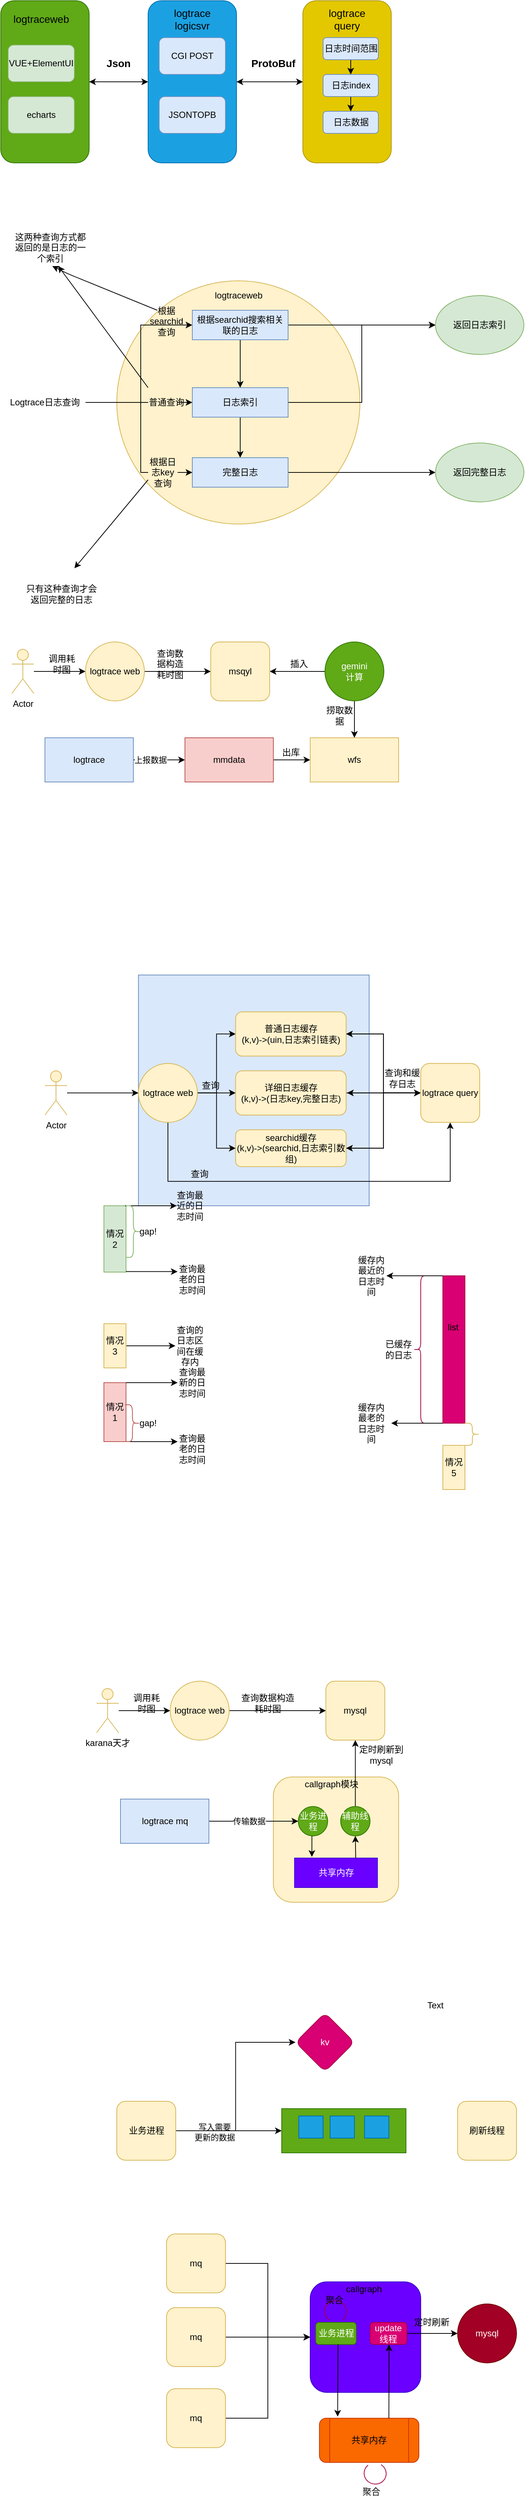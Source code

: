 <mxfile version="14.9.4" type="github">
  <diagram id="kZeHxRit4yLpcE9CeEfN" name="Page-1">
    <mxGraphModel dx="1109" dy="598" grid="1" gridSize="10" guides="1" tooltips="1" connect="1" arrows="1" fold="1" page="1" pageScale="1" pageWidth="3300" pageHeight="4681" math="0" shadow="0">
      <root>
        <mxCell id="0" />
        <mxCell id="1" parent="0" />
        <mxCell id="YpFx3Wl4ijLkh08jpPSe-230" value="" style="ellipse;whiteSpace=wrap;html=1;aspect=fixed;rounded=1;shadow=0;strokeColor=#d6b656;strokeWidth=1;fillColor=#fff2cc;" vertex="1" parent="1">
          <mxGeometry x="247.5" y="390" width="330" height="330" as="geometry" />
        </mxCell>
        <mxCell id="YpFx3Wl4ijLkh08jpPSe-178" value="" style="whiteSpace=wrap;html=1;aspect=fixed;rounded=1;shadow=0;strokeColor=#d6b656;strokeWidth=1;fillColor=#fff2cc;" vertex="1" parent="1">
          <mxGeometry x="460" y="2420" width="170" height="170" as="geometry" />
        </mxCell>
        <mxCell id="YpFx3Wl4ijLkh08jpPSe-187" style="edgeStyle=orthogonalEdgeStyle;rounded=0;orthogonalLoop=1;jettySize=auto;html=1;" edge="1" parent="1" source="YpFx3Wl4ijLkh08jpPSe-177" target="YpFx3Wl4ijLkh08jpPSe-169">
          <mxGeometry relative="1" as="geometry" />
        </mxCell>
        <mxCell id="YpFx3Wl4ijLkh08jpPSe-177" value="辅助线程" style="ellipse;whiteSpace=wrap;html=1;aspect=fixed;rounded=1;shadow=0;strokeColor=#2D7600;strokeWidth=1;fillColor=#60a917;fontColor=#ffffff;" vertex="1" parent="1">
          <mxGeometry x="551.25" y="2460" width="40" height="40" as="geometry" />
        </mxCell>
        <mxCell id="YpFx3Wl4ijLkh08jpPSe-179" value="共享内存" style="rounded=0;whiteSpace=wrap;html=1;shadow=0;strokeColor=#3700CC;strokeWidth=1;fillColor=#6a00ff;fontColor=#ffffff;" vertex="1" parent="1">
          <mxGeometry x="488.75" y="2530" width="112.5" height="40" as="geometry" />
        </mxCell>
        <mxCell id="YpFx3Wl4ijLkh08jpPSe-181" value="callgraph模块" style="text;html=1;strokeColor=none;fillColor=none;align=center;verticalAlign=middle;whiteSpace=wrap;rounded=0;shadow=0;" vertex="1" parent="1">
          <mxGeometry x="493.75" y="2420" width="90" height="20" as="geometry" />
        </mxCell>
        <mxCell id="YpFx3Wl4ijLkh08jpPSe-184" style="edgeStyle=orthogonalEdgeStyle;rounded=0;orthogonalLoop=1;jettySize=auto;html=1;exitX=0.5;exitY=1;exitDx=0;exitDy=0;entryX=0.209;entryY=-0.04;entryDx=0;entryDy=0;entryPerimeter=0;" edge="1" parent="1" source="YpFx3Wl4ijLkh08jpPSe-183" target="YpFx3Wl4ijLkh08jpPSe-179">
          <mxGeometry relative="1" as="geometry" />
        </mxCell>
        <mxCell id="YpFx3Wl4ijLkh08jpPSe-183" value="业务进程" style="ellipse;whiteSpace=wrap;html=1;aspect=fixed;rounded=1;shadow=0;strokeColor=#2D7600;strokeWidth=1;fillColor=#60a917;fontColor=#ffffff;" vertex="1" parent="1">
          <mxGeometry x="493.75" y="2460" width="40" height="40" as="geometry" />
        </mxCell>
        <mxCell id="YpFx3Wl4ijLkh08jpPSe-186" value="" style="endArrow=classic;html=1;entryX=0.5;entryY=1;entryDx=0;entryDy=0;" edge="1" parent="1" target="YpFx3Wl4ijLkh08jpPSe-177">
          <mxGeometry width="50" height="50" relative="1" as="geometry">
            <mxPoint x="571.75" y="2530" as="sourcePoint" />
            <mxPoint x="593.75" y="2500" as="targetPoint" />
          </mxGeometry>
        </mxCell>
        <mxCell id="YpFx3Wl4ijLkh08jpPSe-23" style="edgeStyle=orthogonalEdgeStyle;rounded=0;orthogonalLoop=1;jettySize=auto;html=1;" edge="1" parent="1" source="YpFx3Wl4ijLkh08jpPSe-3" target="YpFx3Wl4ijLkh08jpPSe-4">
          <mxGeometry relative="1" as="geometry" />
        </mxCell>
        <mxCell id="YpFx3Wl4ijLkh08jpPSe-3" value="" style="rounded=1;whiteSpace=wrap;html=1;fillColor=#60a917;strokeColor=#2D7600;fontColor=#ffffff;" vertex="1" parent="1">
          <mxGeometry x="90" y="10" width="120" height="220" as="geometry" />
        </mxCell>
        <mxCell id="YpFx3Wl4ijLkh08jpPSe-24" style="edgeStyle=orthogonalEdgeStyle;rounded=0;orthogonalLoop=1;jettySize=auto;html=1;" edge="1" parent="1" source="YpFx3Wl4ijLkh08jpPSe-4" target="YpFx3Wl4ijLkh08jpPSe-5">
          <mxGeometry relative="1" as="geometry" />
        </mxCell>
        <mxCell id="YpFx3Wl4ijLkh08jpPSe-26" style="edgeStyle=orthogonalEdgeStyle;rounded=0;orthogonalLoop=1;jettySize=auto;html=1;entryX=1;entryY=0.5;entryDx=0;entryDy=0;" edge="1" parent="1" source="YpFx3Wl4ijLkh08jpPSe-4" target="YpFx3Wl4ijLkh08jpPSe-3">
          <mxGeometry relative="1" as="geometry" />
        </mxCell>
        <mxCell id="YpFx3Wl4ijLkh08jpPSe-4" value="" style="rounded=1;whiteSpace=wrap;html=1;fillColor=#1ba1e2;strokeColor=#006EAF;fontColor=#ffffff;" vertex="1" parent="1">
          <mxGeometry x="290" y="10" width="120" height="220" as="geometry" />
        </mxCell>
        <mxCell id="YpFx3Wl4ijLkh08jpPSe-25" style="edgeStyle=orthogonalEdgeStyle;rounded=0;orthogonalLoop=1;jettySize=auto;html=1;entryX=1;entryY=0.5;entryDx=0;entryDy=0;" edge="1" parent="1" source="YpFx3Wl4ijLkh08jpPSe-5" target="YpFx3Wl4ijLkh08jpPSe-4">
          <mxGeometry relative="1" as="geometry" />
        </mxCell>
        <mxCell id="YpFx3Wl4ijLkh08jpPSe-5" value="" style="rounded=1;whiteSpace=wrap;html=1;fillColor=#e3c800;strokeColor=#B09500;fontColor=#000000;" vertex="1" parent="1">
          <mxGeometry x="500" y="10" width="120" height="220" as="geometry" />
        </mxCell>
        <mxCell id="YpFx3Wl4ijLkh08jpPSe-6" value="&lt;font style=&quot;font-size: 14px&quot;&gt;logtraceweb&lt;/font&gt;" style="text;html=1;strokeColor=none;fillColor=none;align=center;verticalAlign=middle;whiteSpace=wrap;rounded=0;" vertex="1" parent="1">
          <mxGeometry x="105" y="20" width="80" height="30" as="geometry" />
        </mxCell>
        <mxCell id="YpFx3Wl4ijLkh08jpPSe-7" value="VUE+ElementUI" style="rounded=1;whiteSpace=wrap;html=1;fillColor=#d5e8d4;strokeColor=#82b366;" vertex="1" parent="1">
          <mxGeometry x="100" y="70" width="90" height="50" as="geometry" />
        </mxCell>
        <mxCell id="YpFx3Wl4ijLkh08jpPSe-9" value="echarts" style="rounded=1;whiteSpace=wrap;html=1;fillColor=#d5e8d4;strokeColor=#82b366;" vertex="1" parent="1">
          <mxGeometry x="100" y="140" width="90" height="50" as="geometry" />
        </mxCell>
        <mxCell id="YpFx3Wl4ijLkh08jpPSe-10" value="&lt;font style=&quot;font-size: 14px&quot;&gt;logtrace logicsvr&lt;/font&gt;" style="text;html=1;strokeColor=none;fillColor=none;align=center;verticalAlign=middle;whiteSpace=wrap;rounded=0;" vertex="1" parent="1">
          <mxGeometry x="305" y="20" width="90" height="30" as="geometry" />
        </mxCell>
        <mxCell id="YpFx3Wl4ijLkh08jpPSe-12" value="CGI POST" style="rounded=1;whiteSpace=wrap;html=1;fillColor=#dae8fc;strokeColor=#6c8ebf;" vertex="1" parent="1">
          <mxGeometry x="305" y="60" width="90" height="50" as="geometry" />
        </mxCell>
        <mxCell id="YpFx3Wl4ijLkh08jpPSe-13" value="JSONTOPB" style="rounded=1;whiteSpace=wrap;html=1;fillColor=#dae8fc;strokeColor=#6c8ebf;" vertex="1" parent="1">
          <mxGeometry x="305" y="140" width="90" height="50" as="geometry" />
        </mxCell>
        <mxCell id="YpFx3Wl4ijLkh08jpPSe-15" value="&lt;font style=&quot;font-size: 14px&quot;&gt;&lt;b&gt;Json&lt;/b&gt;&lt;/font&gt;" style="text;html=1;strokeColor=none;fillColor=none;align=center;verticalAlign=middle;whiteSpace=wrap;rounded=0;" vertex="1" parent="1">
          <mxGeometry x="230" y="85" width="40" height="20" as="geometry" />
        </mxCell>
        <mxCell id="YpFx3Wl4ijLkh08jpPSe-18" value="日志数据" style="rounded=1;whiteSpace=wrap;html=1;fillColor=#dae8fc;strokeColor=#6c8ebf;" vertex="1" parent="1">
          <mxGeometry x="527.5" y="160" width="75" height="30" as="geometry" />
        </mxCell>
        <mxCell id="YpFx3Wl4ijLkh08jpPSe-20" value="&lt;font style=&quot;font-size: 14px&quot;&gt;logtrace query&lt;/font&gt;" style="text;html=1;strokeColor=none;fillColor=none;align=center;verticalAlign=middle;whiteSpace=wrap;rounded=0;" vertex="1" parent="1">
          <mxGeometry x="515" y="20" width="90" height="30" as="geometry" />
        </mxCell>
        <mxCell id="YpFx3Wl4ijLkh08jpPSe-21" value="&lt;font style=&quot;font-size: 14px&quot;&gt;&lt;b&gt;ProtoBuf&lt;/b&gt;&lt;/font&gt;" style="text;html=1;strokeColor=none;fillColor=none;align=center;verticalAlign=middle;whiteSpace=wrap;rounded=0;" vertex="1" parent="1">
          <mxGeometry x="440" y="85" width="40" height="20" as="geometry" />
        </mxCell>
        <mxCell id="YpFx3Wl4ijLkh08jpPSe-30" style="edgeStyle=orthogonalEdgeStyle;rounded=0;orthogonalLoop=1;jettySize=auto;html=1;exitX=0.5;exitY=1;exitDx=0;exitDy=0;entryX=0.5;entryY=0;entryDx=0;entryDy=0;" edge="1" parent="1" source="YpFx3Wl4ijLkh08jpPSe-27" target="YpFx3Wl4ijLkh08jpPSe-18">
          <mxGeometry relative="1" as="geometry" />
        </mxCell>
        <mxCell id="YpFx3Wl4ijLkh08jpPSe-27" value="日志index" style="rounded=1;whiteSpace=wrap;html=1;fillColor=#dae8fc;strokeColor=#6c8ebf;" vertex="1" parent="1">
          <mxGeometry x="527.5" y="110" width="75" height="30" as="geometry" />
        </mxCell>
        <mxCell id="YpFx3Wl4ijLkh08jpPSe-29" style="edgeStyle=orthogonalEdgeStyle;rounded=0;orthogonalLoop=1;jettySize=auto;html=1;exitX=0.5;exitY=1;exitDx=0;exitDy=0;entryX=0.5;entryY=0;entryDx=0;entryDy=0;" edge="1" parent="1" source="YpFx3Wl4ijLkh08jpPSe-28" target="YpFx3Wl4ijLkh08jpPSe-27">
          <mxGeometry relative="1" as="geometry" />
        </mxCell>
        <mxCell id="YpFx3Wl4ijLkh08jpPSe-28" value="日志时间范围" style="rounded=1;whiteSpace=wrap;html=1;fillColor=#dae8fc;strokeColor=#6c8ebf;" vertex="1" parent="1">
          <mxGeometry x="527.5" y="60" width="75" height="30" as="geometry" />
        </mxCell>
        <mxCell id="YpFx3Wl4ijLkh08jpPSe-37" style="edgeStyle=orthogonalEdgeStyle;rounded=0;orthogonalLoop=1;jettySize=auto;html=1;entryX=0;entryY=0.5;entryDx=0;entryDy=0;startArrow=none;" edge="1" parent="1" source="YpFx3Wl4ijLkh08jpPSe-50" target="YpFx3Wl4ijLkh08jpPSe-33">
          <mxGeometry relative="1" as="geometry" />
        </mxCell>
        <mxCell id="YpFx3Wl4ijLkh08jpPSe-38" style="edgeStyle=orthogonalEdgeStyle;rounded=0;orthogonalLoop=1;jettySize=auto;html=1;entryX=0;entryY=0.5;entryDx=0;entryDy=0;" edge="1" parent="1" source="YpFx3Wl4ijLkh08jpPSe-32" target="YpFx3Wl4ijLkh08jpPSe-35">
          <mxGeometry relative="1" as="geometry">
            <Array as="points">
              <mxPoint x="280" y="555" />
              <mxPoint x="280" y="450" />
            </Array>
          </mxGeometry>
        </mxCell>
        <mxCell id="YpFx3Wl4ijLkh08jpPSe-54" style="edgeStyle=orthogonalEdgeStyle;rounded=0;orthogonalLoop=1;jettySize=auto;html=1;entryX=0;entryY=0.5;entryDx=0;entryDy=0;startArrow=none;" edge="1" parent="1" source="YpFx3Wl4ijLkh08jpPSe-55" target="YpFx3Wl4ijLkh08jpPSe-34">
          <mxGeometry relative="1" as="geometry" />
        </mxCell>
        <mxCell id="YpFx3Wl4ijLkh08jpPSe-32" value="Logtrace日志查询" style="text;html=1;strokeColor=none;fillColor=none;align=center;verticalAlign=middle;whiteSpace=wrap;rounded=0;" vertex="1" parent="1">
          <mxGeometry x="95" y="530" width="110" height="50" as="geometry" />
        </mxCell>
        <mxCell id="YpFx3Wl4ijLkh08jpPSe-42" style="edgeStyle=orthogonalEdgeStyle;rounded=0;orthogonalLoop=1;jettySize=auto;html=1;entryX=0.5;entryY=0;entryDx=0;entryDy=0;" edge="1" parent="1" source="YpFx3Wl4ijLkh08jpPSe-33" target="YpFx3Wl4ijLkh08jpPSe-34">
          <mxGeometry relative="1" as="geometry" />
        </mxCell>
        <mxCell id="YpFx3Wl4ijLkh08jpPSe-49" style="edgeStyle=orthogonalEdgeStyle;rounded=0;orthogonalLoop=1;jettySize=auto;html=1;entryX=0;entryY=0.5;entryDx=0;entryDy=0;" edge="1" parent="1" source="YpFx3Wl4ijLkh08jpPSe-33" target="YpFx3Wl4ijLkh08jpPSe-44">
          <mxGeometry relative="1" as="geometry" />
        </mxCell>
        <mxCell id="YpFx3Wl4ijLkh08jpPSe-33" value="日志索引" style="rounded=0;whiteSpace=wrap;html=1;fillColor=#dae8fc;strokeColor=#6c8ebf;" vertex="1" parent="1">
          <mxGeometry x="350" y="535" width="130" height="40" as="geometry" />
        </mxCell>
        <mxCell id="YpFx3Wl4ijLkh08jpPSe-58" style="edgeStyle=orthogonalEdgeStyle;rounded=0;orthogonalLoop=1;jettySize=auto;html=1;entryX=0;entryY=0.5;entryDx=0;entryDy=0;" edge="1" parent="1" source="YpFx3Wl4ijLkh08jpPSe-34" target="YpFx3Wl4ijLkh08jpPSe-45">
          <mxGeometry relative="1" as="geometry" />
        </mxCell>
        <mxCell id="YpFx3Wl4ijLkh08jpPSe-34" value="完整日志" style="rounded=0;whiteSpace=wrap;html=1;fillColor=#dae8fc;strokeColor=#6c8ebf;" vertex="1" parent="1">
          <mxGeometry x="350" y="630" width="130" height="40" as="geometry" />
        </mxCell>
        <mxCell id="YpFx3Wl4ijLkh08jpPSe-40" style="edgeStyle=orthogonalEdgeStyle;rounded=0;orthogonalLoop=1;jettySize=auto;html=1;" edge="1" parent="1" source="YpFx3Wl4ijLkh08jpPSe-35" target="YpFx3Wl4ijLkh08jpPSe-33">
          <mxGeometry relative="1" as="geometry" />
        </mxCell>
        <mxCell id="YpFx3Wl4ijLkh08jpPSe-48" style="edgeStyle=orthogonalEdgeStyle;rounded=0;orthogonalLoop=1;jettySize=auto;html=1;entryX=0;entryY=0.5;entryDx=0;entryDy=0;" edge="1" parent="1" source="YpFx3Wl4ijLkh08jpPSe-35" target="YpFx3Wl4ijLkh08jpPSe-44">
          <mxGeometry relative="1" as="geometry" />
        </mxCell>
        <mxCell id="YpFx3Wl4ijLkh08jpPSe-35" value="根据searchid搜索相关联的日志" style="rounded=0;whiteSpace=wrap;html=1;fillColor=#dae8fc;strokeColor=#6c8ebf;" vertex="1" parent="1">
          <mxGeometry x="350" y="430" width="130" height="40" as="geometry" />
        </mxCell>
        <mxCell id="YpFx3Wl4ijLkh08jpPSe-44" value="返回日志索引" style="ellipse;whiteSpace=wrap;html=1;fillColor=#d5e8d4;strokeColor=#82b366;" vertex="1" parent="1">
          <mxGeometry x="680" y="410" width="120" height="80" as="geometry" />
        </mxCell>
        <mxCell id="YpFx3Wl4ijLkh08jpPSe-45" value="返回完整日志" style="ellipse;whiteSpace=wrap;html=1;fillColor=#d5e8d4;strokeColor=#82b366;" vertex="1" parent="1">
          <mxGeometry x="680" y="610" width="120" height="80" as="geometry" />
        </mxCell>
        <mxCell id="YpFx3Wl4ijLkh08jpPSe-50" value="普通查询" style="text;html=1;strokeColor=none;fillColor=none;align=center;verticalAlign=middle;whiteSpace=wrap;rounded=0;" vertex="1" parent="1">
          <mxGeometry x="290" y="542.5" width="50" height="25" as="geometry" />
        </mxCell>
        <mxCell id="YpFx3Wl4ijLkh08jpPSe-51" value="" style="edgeStyle=orthogonalEdgeStyle;rounded=0;orthogonalLoop=1;jettySize=auto;html=1;entryX=0;entryY=0.5;entryDx=0;entryDy=0;endArrow=none;" edge="1" parent="1" source="YpFx3Wl4ijLkh08jpPSe-32" target="YpFx3Wl4ijLkh08jpPSe-50">
          <mxGeometry relative="1" as="geometry">
            <mxPoint x="205" y="555" as="sourcePoint" />
            <mxPoint x="350" y="555" as="targetPoint" />
          </mxGeometry>
        </mxCell>
        <mxCell id="YpFx3Wl4ijLkh08jpPSe-53" value="根据searchid查询" style="text;html=1;strokeColor=none;fillColor=none;align=center;verticalAlign=middle;whiteSpace=wrap;rounded=0;" vertex="1" parent="1">
          <mxGeometry x="290" y="430" width="50" height="30" as="geometry" />
        </mxCell>
        <mxCell id="YpFx3Wl4ijLkh08jpPSe-55" value="根据日志key查询" style="text;html=1;strokeColor=none;fillColor=none;align=center;verticalAlign=middle;whiteSpace=wrap;rounded=0;" vertex="1" parent="1">
          <mxGeometry x="290" y="640" width="40" height="20" as="geometry" />
        </mxCell>
        <mxCell id="YpFx3Wl4ijLkh08jpPSe-56" value="" style="edgeStyle=orthogonalEdgeStyle;rounded=0;orthogonalLoop=1;jettySize=auto;html=1;entryX=0;entryY=0.5;entryDx=0;entryDy=0;endArrow=none;" edge="1" parent="1" source="YpFx3Wl4ijLkh08jpPSe-32" target="YpFx3Wl4ijLkh08jpPSe-55">
          <mxGeometry relative="1" as="geometry">
            <mxPoint x="205" y="555" as="sourcePoint" />
            <mxPoint x="350" y="650" as="targetPoint" />
            <Array as="points">
              <mxPoint x="280" y="555" />
              <mxPoint x="280" y="650" />
            </Array>
          </mxGeometry>
        </mxCell>
        <mxCell id="YpFx3Wl4ijLkh08jpPSe-59" value="" style="endArrow=classic;html=1;exitX=0.25;exitY=0;exitDx=0;exitDy=0;" edge="1" parent="1" source="YpFx3Wl4ijLkh08jpPSe-53">
          <mxGeometry width="50" height="50" relative="1" as="geometry">
            <mxPoint x="205" y="410" as="sourcePoint" />
            <mxPoint x="160" y="370" as="targetPoint" />
            <Array as="points">
              <mxPoint x="180" y="380" />
            </Array>
          </mxGeometry>
        </mxCell>
        <mxCell id="YpFx3Wl4ijLkh08jpPSe-64" value="" style="endArrow=classic;html=1;exitX=0.25;exitY=0;exitDx=0;exitDy=0;" edge="1" parent="1">
          <mxGeometry width="50" height="50" relative="1" as="geometry">
            <mxPoint x="290" y="535" as="sourcePoint" />
            <mxPoint x="168" y="370" as="targetPoint" />
            <Array as="points" />
          </mxGeometry>
        </mxCell>
        <mxCell id="YpFx3Wl4ijLkh08jpPSe-66" value="只有这种查询才会返回完整的日志" style="text;html=1;strokeColor=none;fillColor=none;align=center;verticalAlign=middle;whiteSpace=wrap;rounded=0;" vertex="1" parent="1">
          <mxGeometry x="120" y="780" width="105" height="70" as="geometry" />
        </mxCell>
        <mxCell id="YpFx3Wl4ijLkh08jpPSe-69" value="" style="endArrow=classic;html=1;exitX=0;exitY=1;exitDx=0;exitDy=0;" edge="1" parent="1" source="YpFx3Wl4ijLkh08jpPSe-55">
          <mxGeometry width="50" height="50" relative="1" as="geometry">
            <mxPoint x="210" y="750" as="sourcePoint" />
            <mxPoint x="190" y="780" as="targetPoint" />
            <Array as="points">
              <mxPoint x="190" y="780" />
            </Array>
          </mxGeometry>
        </mxCell>
        <mxCell id="YpFx3Wl4ijLkh08jpPSe-70" value="这两种查询方式都返回的是日志的一个索引" style="text;html=1;strokeColor=none;fillColor=none;align=center;verticalAlign=middle;whiteSpace=wrap;rounded=0;" vertex="1" parent="1">
          <mxGeometry x="105" y="310" width="105" height="70" as="geometry" />
        </mxCell>
        <mxCell id="YpFx3Wl4ijLkh08jpPSe-71" value="" style="whiteSpace=wrap;html=1;aspect=fixed;fillColor=#dae8fc;strokeColor=#6c8ebf;" vertex="1" parent="1">
          <mxGeometry x="276.87" y="1331.87" width="313.13" height="313.13" as="geometry" />
        </mxCell>
        <mxCell id="YpFx3Wl4ijLkh08jpPSe-86" style="edgeStyle=orthogonalEdgeStyle;rounded=0;orthogonalLoop=1;jettySize=auto;html=1;entryX=0;entryY=0.5;entryDx=0;entryDy=0;" edge="1" parent="1" source="YpFx3Wl4ijLkh08jpPSe-72" target="YpFx3Wl4ijLkh08jpPSe-83">
          <mxGeometry relative="1" as="geometry" />
        </mxCell>
        <mxCell id="YpFx3Wl4ijLkh08jpPSe-72" value="普通日志缓存&lt;br&gt;(k,v)-&amp;gt;(uin,日志索引链表)" style="rounded=1;whiteSpace=wrap;html=1;fillColor=#fff2cc;strokeColor=#d6b656;strokeWidth=1;shadow=0;" vertex="1" parent="1">
          <mxGeometry x="408.75" y="1381.87" width="150" height="60" as="geometry" />
        </mxCell>
        <mxCell id="YpFx3Wl4ijLkh08jpPSe-85" style="edgeStyle=orthogonalEdgeStyle;rounded=0;orthogonalLoop=1;jettySize=auto;html=1;exitX=1;exitY=0.5;exitDx=0;exitDy=0;entryX=0;entryY=0.5;entryDx=0;entryDy=0;" edge="1" parent="1" source="YpFx3Wl4ijLkh08jpPSe-73" target="YpFx3Wl4ijLkh08jpPSe-83">
          <mxGeometry relative="1" as="geometry" />
        </mxCell>
        <mxCell id="YpFx3Wl4ijLkh08jpPSe-73" value="详细日志缓存&lt;br&gt;(k,v)-&amp;gt;(日志key,完整日志)" style="rounded=1;whiteSpace=wrap;html=1;fillColor=#fff2cc;strokeColor=#d6b656;" vertex="1" parent="1">
          <mxGeometry x="408.75" y="1461.87" width="150" height="60" as="geometry" />
        </mxCell>
        <mxCell id="YpFx3Wl4ijLkh08jpPSe-84" style="edgeStyle=orthogonalEdgeStyle;rounded=0;orthogonalLoop=1;jettySize=auto;html=1;exitX=1;exitY=0.5;exitDx=0;exitDy=0;entryX=0;entryY=0.5;entryDx=0;entryDy=0;" edge="1" parent="1" source="YpFx3Wl4ijLkh08jpPSe-74" target="YpFx3Wl4ijLkh08jpPSe-83">
          <mxGeometry relative="1" as="geometry" />
        </mxCell>
        <mxCell id="YpFx3Wl4ijLkh08jpPSe-74" value="searchid缓存&lt;br&gt;(k,v)-&amp;gt;(searchid,日志索引数组)" style="rounded=1;whiteSpace=wrap;html=1;fillColor=#fff2cc;strokeColor=#d6b656;strokeWidth=1;shadow=0;" vertex="1" parent="1">
          <mxGeometry x="408.75" y="1541.87" width="150" height="50" as="geometry" />
        </mxCell>
        <mxCell id="YpFx3Wl4ijLkh08jpPSe-76" style="edgeStyle=orthogonalEdgeStyle;rounded=0;orthogonalLoop=1;jettySize=auto;html=1;entryX=0;entryY=0.5;entryDx=0;entryDy=0;" edge="1" parent="1" source="YpFx3Wl4ijLkh08jpPSe-75" target="YpFx3Wl4ijLkh08jpPSe-72">
          <mxGeometry relative="1" as="geometry" />
        </mxCell>
        <mxCell id="YpFx3Wl4ijLkh08jpPSe-78" style="edgeStyle=orthogonalEdgeStyle;rounded=0;orthogonalLoop=1;jettySize=auto;html=1;entryX=0;entryY=0.5;entryDx=0;entryDy=0;" edge="1" parent="1" source="YpFx3Wl4ijLkh08jpPSe-75" target="YpFx3Wl4ijLkh08jpPSe-73">
          <mxGeometry relative="1" as="geometry" />
        </mxCell>
        <mxCell id="YpFx3Wl4ijLkh08jpPSe-79" style="edgeStyle=orthogonalEdgeStyle;rounded=0;orthogonalLoop=1;jettySize=auto;html=1;entryX=0;entryY=0.5;entryDx=0;entryDy=0;" edge="1" parent="1" source="YpFx3Wl4ijLkh08jpPSe-75" target="YpFx3Wl4ijLkh08jpPSe-74">
          <mxGeometry relative="1" as="geometry" />
        </mxCell>
        <mxCell id="YpFx3Wl4ijLkh08jpPSe-87" style="edgeStyle=orthogonalEdgeStyle;rounded=0;orthogonalLoop=1;jettySize=auto;html=1;entryX=0.5;entryY=1;entryDx=0;entryDy=0;" edge="1" parent="1" source="YpFx3Wl4ijLkh08jpPSe-75" target="YpFx3Wl4ijLkh08jpPSe-83">
          <mxGeometry relative="1" as="geometry">
            <Array as="points">
              <mxPoint x="317" y="1611.87" />
              <mxPoint x="700" y="1611.87" />
            </Array>
          </mxGeometry>
        </mxCell>
        <mxCell id="YpFx3Wl4ijLkh08jpPSe-75" value="logtrace web" style="ellipse;whiteSpace=wrap;html=1;aspect=fixed;rounded=1;shadow=0;strokeColor=#d6b656;strokeWidth=1;fillColor=#fff2cc;" vertex="1" parent="1">
          <mxGeometry x="276.87" y="1451.87" width="80" height="80" as="geometry" />
        </mxCell>
        <mxCell id="YpFx3Wl4ijLkh08jpPSe-82" style="edgeStyle=orthogonalEdgeStyle;rounded=0;orthogonalLoop=1;jettySize=auto;html=1;entryX=0;entryY=0.5;entryDx=0;entryDy=0;" edge="1" parent="1" source="YpFx3Wl4ijLkh08jpPSe-80" target="YpFx3Wl4ijLkh08jpPSe-75">
          <mxGeometry relative="1" as="geometry" />
        </mxCell>
        <mxCell id="YpFx3Wl4ijLkh08jpPSe-80" value="Actor" style="shape=umlActor;verticalLabelPosition=bottom;verticalAlign=top;html=1;outlineConnect=0;rounded=1;shadow=0;strokeColor=#d6b656;strokeWidth=1;fillColor=#fff2cc;" vertex="1" parent="1">
          <mxGeometry x="150" y="1461.87" width="30" height="60" as="geometry" />
        </mxCell>
        <mxCell id="YpFx3Wl4ijLkh08jpPSe-88" style="edgeStyle=orthogonalEdgeStyle;rounded=0;orthogonalLoop=1;jettySize=auto;html=1;" edge="1" parent="1" source="YpFx3Wl4ijLkh08jpPSe-83">
          <mxGeometry relative="1" as="geometry">
            <mxPoint x="560" y="1491.87" as="targetPoint" />
          </mxGeometry>
        </mxCell>
        <mxCell id="YpFx3Wl4ijLkh08jpPSe-89" style="edgeStyle=orthogonalEdgeStyle;rounded=0;orthogonalLoop=1;jettySize=auto;html=1;entryX=1;entryY=0.5;entryDx=0;entryDy=0;" edge="1" parent="1" source="YpFx3Wl4ijLkh08jpPSe-83" target="YpFx3Wl4ijLkh08jpPSe-74">
          <mxGeometry relative="1" as="geometry" />
        </mxCell>
        <mxCell id="YpFx3Wl4ijLkh08jpPSe-90" style="edgeStyle=orthogonalEdgeStyle;rounded=0;orthogonalLoop=1;jettySize=auto;html=1;entryX=1;entryY=0.5;entryDx=0;entryDy=0;" edge="1" parent="1" source="YpFx3Wl4ijLkh08jpPSe-83" target="YpFx3Wl4ijLkh08jpPSe-72">
          <mxGeometry relative="1" as="geometry" />
        </mxCell>
        <mxCell id="YpFx3Wl4ijLkh08jpPSe-83" value="logtrace query" style="whiteSpace=wrap;html=1;aspect=fixed;rounded=1;shadow=0;strokeColor=#d6b656;strokeWidth=1;fillColor=#fff2cc;" vertex="1" parent="1">
          <mxGeometry x="660" y="1451.87" width="80" height="80" as="geometry" />
        </mxCell>
        <mxCell id="YpFx3Wl4ijLkh08jpPSe-93" value="查询" style="text;html=1;strokeColor=none;fillColor=none;align=center;verticalAlign=middle;whiteSpace=wrap;rounded=0;shadow=0;" vertex="1" parent="1">
          <mxGeometry x="355" y="1471.87" width="40" height="20" as="geometry" />
        </mxCell>
        <mxCell id="YpFx3Wl4ijLkh08jpPSe-94" value="查询和缓存日志" style="text;html=1;strokeColor=none;fillColor=none;align=center;verticalAlign=middle;whiteSpace=wrap;rounded=0;shadow=0;" vertex="1" parent="1">
          <mxGeometry x="610" y="1451.87" width="50" height="40" as="geometry" />
        </mxCell>
        <mxCell id="YpFx3Wl4ijLkh08jpPSe-95" value="查询" style="text;html=1;strokeColor=none;fillColor=none;align=center;verticalAlign=middle;whiteSpace=wrap;rounded=0;shadow=0;" vertex="1" parent="1">
          <mxGeometry x="340" y="1591.87" width="40" height="20" as="geometry" />
        </mxCell>
        <mxCell id="YpFx3Wl4ijLkh08jpPSe-96" value="" style="rounded=0;whiteSpace=wrap;html=1;shadow=0;strokeColor=#A50040;strokeWidth=1;fillColor=#d80073;fontColor=#ffffff;" vertex="1" parent="1">
          <mxGeometry x="690" y="1740" width="30" height="200" as="geometry" />
        </mxCell>
        <mxCell id="YpFx3Wl4ijLkh08jpPSe-97" value="list" style="text;html=1;strokeColor=none;fillColor=none;align=center;verticalAlign=middle;whiteSpace=wrap;rounded=0;shadow=0;" vertex="1" parent="1">
          <mxGeometry x="688.75" y="1800" width="30" height="20" as="geometry" />
        </mxCell>
        <mxCell id="YpFx3Wl4ijLkh08jpPSe-99" value="" style="shape=curlyBracket;whiteSpace=wrap;html=1;rounded=1;shadow=0;strokeColor=#A50040;strokeWidth=1;fillColor=#d80073;fontColor=#ffffff;" vertex="1" parent="1">
          <mxGeometry x="650" y="1740" width="20" height="200" as="geometry" />
        </mxCell>
        <mxCell id="YpFx3Wl4ijLkh08jpPSe-100" value="已缓存的日志" style="text;html=1;strokeColor=none;fillColor=none;align=center;verticalAlign=middle;whiteSpace=wrap;rounded=0;shadow=0;" vertex="1" parent="1">
          <mxGeometry x="610" y="1830" width="40" height="20" as="geometry" />
        </mxCell>
        <mxCell id="YpFx3Wl4ijLkh08jpPSe-101" value="" style="endArrow=classic;html=1;" edge="1" parent="1" target="YpFx3Wl4ijLkh08jpPSe-102">
          <mxGeometry width="50" height="50" relative="1" as="geometry">
            <mxPoint x="690" y="1740" as="sourcePoint" />
            <mxPoint x="610" y="1740" as="targetPoint" />
          </mxGeometry>
        </mxCell>
        <mxCell id="YpFx3Wl4ijLkh08jpPSe-102" value="缓存内最近的日志时间" style="text;html=1;strokeColor=none;fillColor=none;align=center;verticalAlign=middle;whiteSpace=wrap;rounded=0;shadow=0;" vertex="1" parent="1">
          <mxGeometry x="573.43" y="1730" width="40" height="20" as="geometry" />
        </mxCell>
        <mxCell id="YpFx3Wl4ijLkh08jpPSe-103" value="" style="endArrow=classic;html=1;" edge="1" parent="1">
          <mxGeometry width="50" height="50" relative="1" as="geometry">
            <mxPoint x="690" y="1940" as="sourcePoint" />
            <mxPoint x="620" y="1940" as="targetPoint" />
            <Array as="points">
              <mxPoint x="640" y="1940" />
            </Array>
          </mxGeometry>
        </mxCell>
        <mxCell id="YpFx3Wl4ijLkh08jpPSe-104" value="缓存内最老的日志时间" style="text;html=1;strokeColor=none;fillColor=none;align=center;verticalAlign=middle;whiteSpace=wrap;rounded=0;shadow=0;" vertex="1" parent="1">
          <mxGeometry x="573.43" y="1930" width="40" height="20" as="geometry" />
        </mxCell>
        <mxCell id="YpFx3Wl4ijLkh08jpPSe-106" value="情况2" style="rounded=0;whiteSpace=wrap;html=1;shadow=0;strokeColor=#82b366;strokeWidth=1;fillColor=#d5e8d4;" vertex="1" parent="1">
          <mxGeometry x="230" y="1645" width="30" height="90" as="geometry" />
        </mxCell>
        <mxCell id="YpFx3Wl4ijLkh08jpPSe-109" value="情况1" style="rounded=0;whiteSpace=wrap;html=1;shadow=0;strokeColor=#b85450;strokeWidth=1;fillColor=#f8cecc;" vertex="1" parent="1">
          <mxGeometry x="230" y="1885" width="30" height="80" as="geometry" />
        </mxCell>
        <mxCell id="YpFx3Wl4ijLkh08jpPSe-112" value="" style="endArrow=classic;html=1;" edge="1" parent="1">
          <mxGeometry width="50" height="50" relative="1" as="geometry">
            <mxPoint x="258.75" y="1645" as="sourcePoint" />
            <mxPoint x="328.75" y="1645" as="targetPoint" />
          </mxGeometry>
        </mxCell>
        <mxCell id="YpFx3Wl4ijLkh08jpPSe-115" value="" style="endArrow=classic;html=1;" edge="1" parent="1">
          <mxGeometry width="50" height="50" relative="1" as="geometry">
            <mxPoint x="260" y="1734.31" as="sourcePoint" />
            <mxPoint x="330" y="1734.31" as="targetPoint" />
          </mxGeometry>
        </mxCell>
        <mxCell id="YpFx3Wl4ijLkh08jpPSe-116" value="" style="endArrow=classic;html=1;" edge="1" parent="1">
          <mxGeometry width="50" height="50" relative="1" as="geometry">
            <mxPoint x="260" y="1965" as="sourcePoint" />
            <mxPoint x="330" y="1965" as="targetPoint" />
          </mxGeometry>
        </mxCell>
        <mxCell id="YpFx3Wl4ijLkh08jpPSe-117" value="" style="endArrow=classic;html=1;" edge="1" parent="1">
          <mxGeometry width="50" height="50" relative="1" as="geometry">
            <mxPoint x="260" y="1885" as="sourcePoint" />
            <mxPoint x="330" y="1885" as="targetPoint" />
          </mxGeometry>
        </mxCell>
        <mxCell id="YpFx3Wl4ijLkh08jpPSe-118" value="查询最老的日志时间" style="text;html=1;strokeColor=none;fillColor=none;align=center;verticalAlign=middle;whiteSpace=wrap;rounded=0;shadow=0;" vertex="1" parent="1">
          <mxGeometry x="330" y="1735" width="40" height="20" as="geometry" />
        </mxCell>
        <mxCell id="YpFx3Wl4ijLkh08jpPSe-119" value="查询最近的日志时间" style="text;html=1;strokeColor=none;fillColor=none;align=center;verticalAlign=middle;whiteSpace=wrap;rounded=0;shadow=0;" vertex="1" parent="1">
          <mxGeometry x="327" y="1635" width="40" height="20" as="geometry" />
        </mxCell>
        <mxCell id="YpFx3Wl4ijLkh08jpPSe-120" value="查询最新的日志时间" style="text;html=1;strokeColor=none;fillColor=none;align=center;verticalAlign=middle;whiteSpace=wrap;rounded=0;shadow=0;" vertex="1" parent="1">
          <mxGeometry x="330" y="1875" width="40" height="20" as="geometry" />
        </mxCell>
        <mxCell id="YpFx3Wl4ijLkh08jpPSe-121" value="查询最老的日志时间" style="text;html=1;strokeColor=none;fillColor=none;align=center;verticalAlign=middle;whiteSpace=wrap;rounded=0;shadow=0;" vertex="1" parent="1">
          <mxGeometry x="330" y="1965" width="40" height="20" as="geometry" />
        </mxCell>
        <mxCell id="YpFx3Wl4ijLkh08jpPSe-124" style="edgeStyle=orthogonalEdgeStyle;rounded=0;orthogonalLoop=1;jettySize=auto;html=1;entryX=0;entryY=0.5;entryDx=0;entryDy=0;" edge="1" parent="1" source="YpFx3Wl4ijLkh08jpPSe-122" target="YpFx3Wl4ijLkh08jpPSe-123">
          <mxGeometry relative="1" as="geometry" />
        </mxCell>
        <mxCell id="YpFx3Wl4ijLkh08jpPSe-122" value="情况3" style="rounded=0;whiteSpace=wrap;html=1;shadow=0;strokeColor=#d6b656;strokeWidth=1;fillColor=#fff2cc;" vertex="1" parent="1">
          <mxGeometry x="230" y="1805" width="30" height="60" as="geometry" />
        </mxCell>
        <mxCell id="YpFx3Wl4ijLkh08jpPSe-123" value="查询的日志区间在缓存内" style="text;html=1;strokeColor=none;fillColor=none;align=center;verticalAlign=middle;whiteSpace=wrap;rounded=0;shadow=0;" vertex="1" parent="1">
          <mxGeometry x="327" y="1825" width="40" height="20" as="geometry" />
        </mxCell>
        <mxCell id="YpFx3Wl4ijLkh08jpPSe-130" value="情况5" style="rounded=0;whiteSpace=wrap;html=1;shadow=0;strokeColor=#d6b656;strokeWidth=1;fillColor=#fff2cc;" vertex="1" parent="1">
          <mxGeometry x="690" y="1970" width="30" height="60" as="geometry" />
        </mxCell>
        <mxCell id="YpFx3Wl4ijLkh08jpPSe-131" value="" style="shape=curlyBracket;whiteSpace=wrap;html=1;rounded=1;flipH=1;shadow=0;strokeColor=#82b366;strokeWidth=1;fillColor=#d5e8d4;size=0.5;" vertex="1" parent="1">
          <mxGeometry x="260" y="1645" width="20" height="70" as="geometry" />
        </mxCell>
        <mxCell id="YpFx3Wl4ijLkh08jpPSe-132" value="gap!" style="text;html=1;strokeColor=none;fillColor=none;align=center;verticalAlign=middle;whiteSpace=wrap;rounded=0;shadow=0;" vertex="1" parent="1">
          <mxGeometry x="270" y="1672.5" width="40" height="15" as="geometry" />
        </mxCell>
        <mxCell id="YpFx3Wl4ijLkh08jpPSe-134" value="" style="shape=curlyBracket;whiteSpace=wrap;html=1;rounded=1;flipH=1;shadow=0;strokeColor=#b85450;strokeWidth=1;fillColor=#f8cecc;size=0.5;" vertex="1" parent="1">
          <mxGeometry x="258.75" y="1915" width="20" height="50" as="geometry" />
        </mxCell>
        <mxCell id="YpFx3Wl4ijLkh08jpPSe-135" value="gap!" style="text;html=1;strokeColor=none;fillColor=none;align=center;verticalAlign=middle;whiteSpace=wrap;rounded=0;shadow=0;" vertex="1" parent="1">
          <mxGeometry x="270" y="1930" width="40" height="20" as="geometry" />
        </mxCell>
        <mxCell id="YpFx3Wl4ijLkh08jpPSe-136" value="" style="shape=curlyBracket;whiteSpace=wrap;html=1;rounded=1;flipH=1;shadow=0;strokeColor=#d6b656;strokeWidth=1;fillColor=#fff2cc;size=0.5;" vertex="1" parent="1">
          <mxGeometry x="720" y="1940" width="20" height="30" as="geometry" />
        </mxCell>
        <mxCell id="YpFx3Wl4ijLkh08jpPSe-138" value="" style="endArrow=classic;html=1;entryX=0;entryY=0.5;entryDx=0;entryDy=0;" edge="1" parent="1" target="YpFx3Wl4ijLkh08jpPSe-139">
          <mxGeometry width="50" height="50" relative="1" as="geometry">
            <mxPoint x="250" y="1040" as="sourcePoint" />
            <mxPoint x="320" y="1040" as="targetPoint" />
          </mxGeometry>
        </mxCell>
        <mxCell id="YpFx3Wl4ijLkh08jpPSe-141" value="上报数据" style="edgeLabel;html=1;align=center;verticalAlign=middle;resizable=0;points=[];" vertex="1" connectable="0" parent="YpFx3Wl4ijLkh08jpPSe-138">
          <mxGeometry x="0.253" y="-2" relative="1" as="geometry">
            <mxPoint x="-14" y="-2" as="offset" />
          </mxGeometry>
        </mxCell>
        <mxCell id="YpFx3Wl4ijLkh08jpPSe-143" style="edgeStyle=orthogonalEdgeStyle;rounded=0;orthogonalLoop=1;jettySize=auto;html=1;entryX=0;entryY=0.5;entryDx=0;entryDy=0;" edge="1" parent="1" source="YpFx3Wl4ijLkh08jpPSe-139" target="YpFx3Wl4ijLkh08jpPSe-142">
          <mxGeometry relative="1" as="geometry" />
        </mxCell>
        <mxCell id="YpFx3Wl4ijLkh08jpPSe-139" value="mmdata" style="rounded=0;whiteSpace=wrap;html=1;shadow=0;strokeColor=#b85450;strokeWidth=1;fillColor=#f8cecc;" vertex="1" parent="1">
          <mxGeometry x="340" y="1010" width="120" height="60" as="geometry" />
        </mxCell>
        <mxCell id="YpFx3Wl4ijLkh08jpPSe-140" value="logtrace" style="rounded=0;whiteSpace=wrap;html=1;shadow=0;strokeColor=#6c8ebf;strokeWidth=1;fillColor=#dae8fc;" vertex="1" parent="1">
          <mxGeometry x="150" y="1010" width="120" height="60" as="geometry" />
        </mxCell>
        <mxCell id="YpFx3Wl4ijLkh08jpPSe-142" value="wfs" style="rounded=0;whiteSpace=wrap;html=1;shadow=0;strokeColor=#d6b656;strokeWidth=1;fillColor=#fff2cc;" vertex="1" parent="1">
          <mxGeometry x="510" y="1010" width="120" height="60" as="geometry" />
        </mxCell>
        <mxCell id="YpFx3Wl4ijLkh08jpPSe-144" value="出库" style="text;html=1;strokeColor=none;fillColor=none;align=center;verticalAlign=middle;whiteSpace=wrap;rounded=0;shadow=0;" vertex="1" parent="1">
          <mxGeometry x="463.75" y="1020" width="40" height="20" as="geometry" />
        </mxCell>
        <mxCell id="YpFx3Wl4ijLkh08jpPSe-146" style="edgeStyle=orthogonalEdgeStyle;rounded=0;orthogonalLoop=1;jettySize=auto;html=1;entryX=0.5;entryY=0;entryDx=0;entryDy=0;" edge="1" parent="1" source="YpFx3Wl4ijLkh08jpPSe-145" target="YpFx3Wl4ijLkh08jpPSe-142">
          <mxGeometry relative="1" as="geometry" />
        </mxCell>
        <mxCell id="YpFx3Wl4ijLkh08jpPSe-150" style="edgeStyle=orthogonalEdgeStyle;rounded=0;orthogonalLoop=1;jettySize=auto;html=1;entryX=1;entryY=0.5;entryDx=0;entryDy=0;" edge="1" parent="1" source="YpFx3Wl4ijLkh08jpPSe-145" target="YpFx3Wl4ijLkh08jpPSe-149">
          <mxGeometry relative="1" as="geometry" />
        </mxCell>
        <mxCell id="YpFx3Wl4ijLkh08jpPSe-145" value="gemini&lt;br&gt;计算" style="ellipse;whiteSpace=wrap;html=1;aspect=fixed;rounded=1;shadow=0;strokeColor=#2D7600;strokeWidth=1;fillColor=#60a917;fontColor=#ffffff;" vertex="1" parent="1">
          <mxGeometry x="530" y="880" width="80" height="80" as="geometry" />
        </mxCell>
        <mxCell id="YpFx3Wl4ijLkh08jpPSe-147" value="捞取数据" style="text;html=1;strokeColor=none;fillColor=none;align=center;verticalAlign=middle;whiteSpace=wrap;rounded=0;shadow=0;" vertex="1" parent="1">
          <mxGeometry x="530" y="970" width="40" height="20" as="geometry" />
        </mxCell>
        <mxCell id="YpFx3Wl4ijLkh08jpPSe-149" value="msqyl" style="whiteSpace=wrap;html=1;aspect=fixed;rounded=1;shadow=0;strokeColor=#d6b656;strokeWidth=1;fillColor=#fff2cc;" vertex="1" parent="1">
          <mxGeometry x="375" y="880" width="80" height="80" as="geometry" />
        </mxCell>
        <mxCell id="YpFx3Wl4ijLkh08jpPSe-151" value="插入" style="text;html=1;strokeColor=none;fillColor=none;align=center;verticalAlign=middle;whiteSpace=wrap;rounded=0;shadow=0;" vertex="1" parent="1">
          <mxGeometry x="475" y="900" width="40" height="20" as="geometry" />
        </mxCell>
        <mxCell id="YpFx3Wl4ijLkh08jpPSe-154" style="edgeStyle=orthogonalEdgeStyle;rounded=0;orthogonalLoop=1;jettySize=auto;html=1;entryX=0;entryY=0.5;entryDx=0;entryDy=0;" edge="1" parent="1" source="YpFx3Wl4ijLkh08jpPSe-152" target="YpFx3Wl4ijLkh08jpPSe-153">
          <mxGeometry relative="1" as="geometry" />
        </mxCell>
        <mxCell id="YpFx3Wl4ijLkh08jpPSe-152" value="Actor" style="shape=umlActor;verticalLabelPosition=bottom;verticalAlign=top;html=1;outlineConnect=0;rounded=1;shadow=0;strokeColor=#d6b656;strokeWidth=1;fillColor=#fff2cc;" vertex="1" parent="1">
          <mxGeometry x="105" y="890" width="30" height="60" as="geometry" />
        </mxCell>
        <mxCell id="YpFx3Wl4ijLkh08jpPSe-155" style="edgeStyle=orthogonalEdgeStyle;rounded=0;orthogonalLoop=1;jettySize=auto;html=1;entryX=0;entryY=0.5;entryDx=0;entryDy=0;" edge="1" parent="1" source="YpFx3Wl4ijLkh08jpPSe-153" target="YpFx3Wl4ijLkh08jpPSe-149">
          <mxGeometry relative="1" as="geometry" />
        </mxCell>
        <mxCell id="YpFx3Wl4ijLkh08jpPSe-153" value="logtrace web" style="ellipse;whiteSpace=wrap;html=1;aspect=fixed;rounded=1;shadow=0;strokeColor=#d6b656;strokeWidth=1;fillColor=#fff2cc;" vertex="1" parent="1">
          <mxGeometry x="205" y="880" width="80" height="80" as="geometry" />
        </mxCell>
        <mxCell id="YpFx3Wl4ijLkh08jpPSe-156" value="调用耗时图" style="text;html=1;strokeColor=none;fillColor=none;align=center;verticalAlign=middle;whiteSpace=wrap;rounded=0;shadow=0;" vertex="1" parent="1">
          <mxGeometry x="152.5" y="900" width="40" height="20" as="geometry" />
        </mxCell>
        <mxCell id="YpFx3Wl4ijLkh08jpPSe-157" value="查询数据构造耗时图" style="text;html=1;strokeColor=none;fillColor=none;align=center;verticalAlign=middle;whiteSpace=wrap;rounded=0;shadow=0;" vertex="1" parent="1">
          <mxGeometry x="300" y="900" width="40" height="20" as="geometry" />
        </mxCell>
        <mxCell id="YpFx3Wl4ijLkh08jpPSe-158" value="" style="endArrow=classic;html=1;entryX=0;entryY=0.5;entryDx=0;entryDy=0;" edge="1" parent="1" target="YpFx3Wl4ijLkh08jpPSe-183">
          <mxGeometry width="50" height="50" relative="1" as="geometry">
            <mxPoint x="352.5" y="2480" as="sourcePoint" />
            <mxPoint x="442.5" y="2480" as="targetPoint" />
          </mxGeometry>
        </mxCell>
        <mxCell id="YpFx3Wl4ijLkh08jpPSe-159" value="传输数据" style="edgeLabel;html=1;align=center;verticalAlign=middle;resizable=0;points=[];" vertex="1" connectable="0" parent="YpFx3Wl4ijLkh08jpPSe-158">
          <mxGeometry x="0.253" y="-2" relative="1" as="geometry">
            <mxPoint x="-14" y="-2" as="offset" />
          </mxGeometry>
        </mxCell>
        <mxCell id="YpFx3Wl4ijLkh08jpPSe-162" value="logtrace mq" style="rounded=0;whiteSpace=wrap;html=1;shadow=0;strokeColor=#6c8ebf;strokeWidth=1;fillColor=#dae8fc;" vertex="1" parent="1">
          <mxGeometry x="252.5" y="2450" width="120" height="60" as="geometry" />
        </mxCell>
        <mxCell id="YpFx3Wl4ijLkh08jpPSe-169" value="mysql" style="whiteSpace=wrap;html=1;aspect=fixed;rounded=1;shadow=0;strokeColor=#d6b656;strokeWidth=1;fillColor=#fff2cc;" vertex="1" parent="1">
          <mxGeometry x="531.25" y="2290" width="80" height="80" as="geometry" />
        </mxCell>
        <mxCell id="YpFx3Wl4ijLkh08jpPSe-171" style="edgeStyle=orthogonalEdgeStyle;rounded=0;orthogonalLoop=1;jettySize=auto;html=1;entryX=0;entryY=0.5;entryDx=0;entryDy=0;" edge="1" parent="1" source="YpFx3Wl4ijLkh08jpPSe-172" target="YpFx3Wl4ijLkh08jpPSe-174">
          <mxGeometry relative="1" as="geometry" />
        </mxCell>
        <mxCell id="YpFx3Wl4ijLkh08jpPSe-172" value="karana天才" style="shape=umlActor;verticalLabelPosition=bottom;verticalAlign=top;html=1;outlineConnect=0;rounded=1;shadow=0;strokeColor=#d6b656;strokeWidth=1;fillColor=#fff2cc;" vertex="1" parent="1">
          <mxGeometry x="220" y="2300" width="30" height="60" as="geometry" />
        </mxCell>
        <mxCell id="YpFx3Wl4ijLkh08jpPSe-173" style="edgeStyle=orthogonalEdgeStyle;rounded=0;orthogonalLoop=1;jettySize=auto;html=1;entryX=0;entryY=0.5;entryDx=0;entryDy=0;" edge="1" parent="1" source="YpFx3Wl4ijLkh08jpPSe-174" target="YpFx3Wl4ijLkh08jpPSe-169">
          <mxGeometry relative="1" as="geometry" />
        </mxCell>
        <mxCell id="YpFx3Wl4ijLkh08jpPSe-174" value="logtrace web" style="ellipse;whiteSpace=wrap;html=1;aspect=fixed;rounded=1;shadow=0;strokeColor=#d6b656;strokeWidth=1;fillColor=#fff2cc;" vertex="1" parent="1">
          <mxGeometry x="320" y="2290" width="80" height="80" as="geometry" />
        </mxCell>
        <mxCell id="YpFx3Wl4ijLkh08jpPSe-175" value="调用耗时图" style="text;html=1;strokeColor=none;fillColor=none;align=center;verticalAlign=middle;whiteSpace=wrap;rounded=0;shadow=0;" vertex="1" parent="1">
          <mxGeometry x="267.5" y="2310" width="40" height="20" as="geometry" />
        </mxCell>
        <mxCell id="YpFx3Wl4ijLkh08jpPSe-176" value="查询数据构造耗时图" style="text;html=1;strokeColor=none;fillColor=none;align=center;verticalAlign=middle;whiteSpace=wrap;rounded=0;shadow=0;" vertex="1" parent="1">
          <mxGeometry x="415" y="2310" width="75" height="20" as="geometry" />
        </mxCell>
        <mxCell id="YpFx3Wl4ijLkh08jpPSe-180" value="kv" style="rhombus;whiteSpace=wrap;html=1;rounded=1;shadow=0;strokeColor=#A50040;strokeWidth=1;fillColor=#d80073;fontColor=#ffffff;" vertex="1" parent="1">
          <mxGeometry x="490" y="2740" width="80" height="80" as="geometry" />
        </mxCell>
        <mxCell id="YpFx3Wl4ijLkh08jpPSe-188" value="定时刷新到mysql" style="text;html=1;strokeColor=none;fillColor=none;align=center;verticalAlign=middle;whiteSpace=wrap;rounded=0;shadow=0;" vertex="1" parent="1">
          <mxGeometry x="573.43" y="2380" width="66.57" height="20" as="geometry" />
        </mxCell>
        <mxCell id="YpFx3Wl4ijLkh08jpPSe-194" style="edgeStyle=orthogonalEdgeStyle;rounded=0;orthogonalLoop=1;jettySize=auto;html=1;" edge="1" parent="1" source="YpFx3Wl4ijLkh08jpPSe-189" target="YpFx3Wl4ijLkh08jpPSe-191">
          <mxGeometry relative="1" as="geometry" />
        </mxCell>
        <mxCell id="YpFx3Wl4ijLkh08jpPSe-201" value="写入需要&lt;br&gt;更新的数据" style="edgeLabel;html=1;align=center;verticalAlign=middle;resizable=0;points=[];" vertex="1" connectable="0" parent="YpFx3Wl4ijLkh08jpPSe-194">
          <mxGeometry x="-0.272" y="-2" relative="1" as="geometry">
            <mxPoint as="offset" />
          </mxGeometry>
        </mxCell>
        <mxCell id="YpFx3Wl4ijLkh08jpPSe-202" style="edgeStyle=orthogonalEdgeStyle;rounded=0;orthogonalLoop=1;jettySize=auto;html=1;entryX=0;entryY=0.5;entryDx=0;entryDy=0;" edge="1" parent="1" source="YpFx3Wl4ijLkh08jpPSe-189" target="YpFx3Wl4ijLkh08jpPSe-180">
          <mxGeometry relative="1" as="geometry">
            <mxPoint x="287.5" y="2770" as="targetPoint" />
          </mxGeometry>
        </mxCell>
        <mxCell id="YpFx3Wl4ijLkh08jpPSe-189" value="业务进程" style="whiteSpace=wrap;html=1;aspect=fixed;rounded=1;shadow=0;strokeColor=#d6b656;strokeWidth=1;fillColor=#fff2cc;" vertex="1" parent="1">
          <mxGeometry x="247.5" y="2860" width="80" height="80" as="geometry" />
        </mxCell>
        <mxCell id="YpFx3Wl4ijLkh08jpPSe-191" value="" style="rounded=0;whiteSpace=wrap;html=1;shadow=0;strokeColor=#2D7600;strokeWidth=1;fillColor=#60a917;fontColor=#ffffff;" vertex="1" parent="1">
          <mxGeometry x="471.25" y="2870" width="168.75" height="60" as="geometry" />
        </mxCell>
        <mxCell id="YpFx3Wl4ijLkh08jpPSe-192" value="刷新线程" style="whiteSpace=wrap;html=1;aspect=fixed;rounded=1;shadow=0;strokeColor=#d6b656;strokeWidth=1;fillColor=#fff2cc;" vertex="1" parent="1">
          <mxGeometry x="710" y="2860" width="80" height="80" as="geometry" />
        </mxCell>
        <mxCell id="YpFx3Wl4ijLkh08jpPSe-197" value="Text" style="text;html=1;strokeColor=none;fillColor=none;align=center;verticalAlign=middle;whiteSpace=wrap;rounded=0;shadow=0;" vertex="1" parent="1">
          <mxGeometry x="660" y="2720" width="40" height="20" as="geometry" />
        </mxCell>
        <mxCell id="YpFx3Wl4ijLkh08jpPSe-198" value="" style="rounded=0;whiteSpace=wrap;html=1;shadow=0;strokeColor=#006EAF;strokeWidth=1;fillColor=#1ba1e2;fontColor=#ffffff;" vertex="1" parent="1">
          <mxGeometry x="583.75" y="2880" width="33" height="30" as="geometry" />
        </mxCell>
        <mxCell id="YpFx3Wl4ijLkh08jpPSe-199" value="" style="rounded=0;whiteSpace=wrap;html=1;shadow=0;strokeColor=#006EAF;strokeWidth=1;fillColor=#1ba1e2;fontColor=#ffffff;" vertex="1" parent="1">
          <mxGeometry x="537" y="2880" width="33" height="30" as="geometry" />
        </mxCell>
        <mxCell id="YpFx3Wl4ijLkh08jpPSe-200" value="" style="rounded=0;whiteSpace=wrap;html=1;shadow=0;strokeColor=#006EAF;strokeWidth=1;fillColor=#1ba1e2;fontColor=#ffffff;" vertex="1" parent="1">
          <mxGeometry x="494.5" y="2880" width="33" height="30" as="geometry" />
        </mxCell>
        <mxCell id="YpFx3Wl4ijLkh08jpPSe-209" style="edgeStyle=orthogonalEdgeStyle;rounded=0;orthogonalLoop=1;jettySize=auto;html=1;" edge="1" parent="1" source="YpFx3Wl4ijLkh08jpPSe-203" target="YpFx3Wl4ijLkh08jpPSe-208">
          <mxGeometry relative="1" as="geometry" />
        </mxCell>
        <mxCell id="YpFx3Wl4ijLkh08jpPSe-203" value="mq" style="whiteSpace=wrap;html=1;aspect=fixed;rounded=1;shadow=0;strokeColor=#d6b656;strokeWidth=1;fillColor=#fff2cc;" vertex="1" parent="1">
          <mxGeometry x="315" y="3040" width="80" height="80" as="geometry" />
        </mxCell>
        <mxCell id="YpFx3Wl4ijLkh08jpPSe-211" style="edgeStyle=orthogonalEdgeStyle;rounded=0;orthogonalLoop=1;jettySize=auto;html=1;entryX=0;entryY=0.5;entryDx=0;entryDy=0;" edge="1" parent="1" source="YpFx3Wl4ijLkh08jpPSe-205" target="YpFx3Wl4ijLkh08jpPSe-208">
          <mxGeometry relative="1" as="geometry" />
        </mxCell>
        <mxCell id="YpFx3Wl4ijLkh08jpPSe-205" value="mq" style="whiteSpace=wrap;html=1;aspect=fixed;rounded=1;shadow=0;strokeColor=#d6b656;strokeWidth=1;fillColor=#fff2cc;" vertex="1" parent="1">
          <mxGeometry x="315" y="3250" width="80" height="80" as="geometry" />
        </mxCell>
        <mxCell id="YpFx3Wl4ijLkh08jpPSe-210" style="edgeStyle=orthogonalEdgeStyle;rounded=0;orthogonalLoop=1;jettySize=auto;html=1;entryX=0;entryY=0.5;entryDx=0;entryDy=0;" edge="1" parent="1" source="YpFx3Wl4ijLkh08jpPSe-206" target="YpFx3Wl4ijLkh08jpPSe-208">
          <mxGeometry relative="1" as="geometry" />
        </mxCell>
        <mxCell id="YpFx3Wl4ijLkh08jpPSe-206" value="mq" style="whiteSpace=wrap;html=1;aspect=fixed;rounded=1;shadow=0;strokeColor=#d6b656;strokeWidth=1;fillColor=#fff2cc;" vertex="1" parent="1">
          <mxGeometry x="315" y="3140" width="80" height="80" as="geometry" />
        </mxCell>
        <mxCell id="YpFx3Wl4ijLkh08jpPSe-208" value="" style="whiteSpace=wrap;html=1;aspect=fixed;rounded=1;shadow=0;strokeColor=#3700CC;strokeWidth=1;fillColor=#6a00ff;fontColor=#ffffff;" vertex="1" parent="1">
          <mxGeometry x="510" y="3105" width="150" height="150" as="geometry" />
        </mxCell>
        <mxCell id="YpFx3Wl4ijLkh08jpPSe-212" value="callgraph" style="text;html=1;strokeColor=none;fillColor=none;align=center;verticalAlign=middle;whiteSpace=wrap;rounded=0;shadow=0;" vertex="1" parent="1">
          <mxGeometry x="562.5" y="3105" width="40" height="20" as="geometry" />
        </mxCell>
        <mxCell id="YpFx3Wl4ijLkh08jpPSe-214" value="业务进程" style="rounded=1;whiteSpace=wrap;html=1;shadow=0;strokeColor=#2D7600;strokeWidth=1;fillColor=#60a917;fontColor=#ffffff;" vertex="1" parent="1">
          <mxGeometry x="517.5" y="3160" width="55" height="30" as="geometry" />
        </mxCell>
        <mxCell id="YpFx3Wl4ijLkh08jpPSe-215" value="" style="verticalLabelPosition=bottom;verticalAlign=top;html=1;shape=mxgraph.basic.arc;startAngle=0.3;endAngle=0.1;rounded=1;shadow=0;strokeColor=#A50040;strokeWidth=1;fillColor=#d80073;rotation=105;fontColor=#ffffff;" vertex="1" parent="1">
          <mxGeometry x="530" y="3130" width="28.75" height="30" as="geometry" />
        </mxCell>
        <mxCell id="YpFx3Wl4ijLkh08jpPSe-216" value="聚合" style="text;html=1;strokeColor=none;fillColor=none;align=center;verticalAlign=middle;whiteSpace=wrap;rounded=0;shadow=0;" vertex="1" parent="1">
          <mxGeometry x="522.5" y="3120" width="40" height="20" as="geometry" />
        </mxCell>
        <mxCell id="YpFx3Wl4ijLkh08jpPSe-217" value="共享内存" style="shape=process;whiteSpace=wrap;html=1;backgroundOutline=1;rounded=1;shadow=0;strokeColor=#C73500;strokeWidth=1;fillColor=#fa6800;fontColor=#000000;" vertex="1" parent="1">
          <mxGeometry x="522.5" y="3290" width="135" height="60" as="geometry" />
        </mxCell>
        <mxCell id="YpFx3Wl4ijLkh08jpPSe-219" value="" style="verticalLabelPosition=bottom;verticalAlign=top;html=1;shape=mxgraph.basic.arc;startAngle=0.3;endAngle=0.1;rounded=1;shadow=0;strokeColor=#A50040;strokeWidth=1;fillColor=#d80073;rotation=-75;fontColor=#ffffff;" vertex="1" parent="1">
          <mxGeometry x="583.75" y="3350" width="28.75" height="30" as="geometry" />
        </mxCell>
        <mxCell id="YpFx3Wl4ijLkh08jpPSe-220" value="聚合" style="text;html=1;strokeColor=none;fillColor=none;align=center;verticalAlign=middle;whiteSpace=wrap;rounded=0;shadow=0;" vertex="1" parent="1">
          <mxGeometry x="573.43" y="3380" width="40" height="20" as="geometry" />
        </mxCell>
        <mxCell id="YpFx3Wl4ijLkh08jpPSe-221" value="" style="endArrow=classic;html=1;entryX=0.183;entryY=-0.036;entryDx=0;entryDy=0;entryPerimeter=0;" edge="1" parent="1" target="YpFx3Wl4ijLkh08jpPSe-217">
          <mxGeometry width="50" height="50" relative="1" as="geometry">
            <mxPoint x="547.78" y="3190" as="sourcePoint" />
            <mxPoint x="547.78" y="3270" as="targetPoint" />
          </mxGeometry>
        </mxCell>
        <mxCell id="YpFx3Wl4ijLkh08jpPSe-227" style="edgeStyle=orthogonalEdgeStyle;rounded=0;orthogonalLoop=1;jettySize=auto;html=1;" edge="1" parent="1" source="YpFx3Wl4ijLkh08jpPSe-223" target="YpFx3Wl4ijLkh08jpPSe-226">
          <mxGeometry relative="1" as="geometry" />
        </mxCell>
        <mxCell id="YpFx3Wl4ijLkh08jpPSe-223" value="update线程" style="rounded=1;whiteSpace=wrap;html=1;shadow=0;strokeColor=#A50040;strokeWidth=1;fillColor=#d80073;fontColor=#ffffff;" vertex="1" parent="1">
          <mxGeometry x="591.25" y="3160" width="50" height="30" as="geometry" />
        </mxCell>
        <mxCell id="YpFx3Wl4ijLkh08jpPSe-224" value="" style="endArrow=classic;html=1;" edge="1" parent="1">
          <mxGeometry width="50" height="50" relative="1" as="geometry">
            <mxPoint x="616.75" y="3290" as="sourcePoint" />
            <mxPoint x="617" y="3190" as="targetPoint" />
          </mxGeometry>
        </mxCell>
        <mxCell id="YpFx3Wl4ijLkh08jpPSe-226" value="mysql" style="ellipse;whiteSpace=wrap;html=1;aspect=fixed;rounded=1;shadow=0;strokeColor=#6F0000;strokeWidth=1;fillColor=#a20025;fontColor=#ffffff;" vertex="1" parent="1">
          <mxGeometry x="710" y="3135" width="80" height="80" as="geometry" />
        </mxCell>
        <mxCell id="YpFx3Wl4ijLkh08jpPSe-229" value="定时刷新" style="text;html=1;strokeColor=none;fillColor=none;align=center;verticalAlign=middle;whiteSpace=wrap;rounded=0;shadow=0;" vertex="1" parent="1">
          <mxGeometry x="650" y="3150" width="50" height="20" as="geometry" />
        </mxCell>
        <mxCell id="YpFx3Wl4ijLkh08jpPSe-231" value="logtraceweb" style="text;html=1;strokeColor=none;fillColor=none;align=center;verticalAlign=middle;whiteSpace=wrap;rounded=0;shadow=0;" vertex="1" parent="1">
          <mxGeometry x="392.5" y="400" width="40" height="20" as="geometry" />
        </mxCell>
      </root>
    </mxGraphModel>
  </diagram>
</mxfile>
